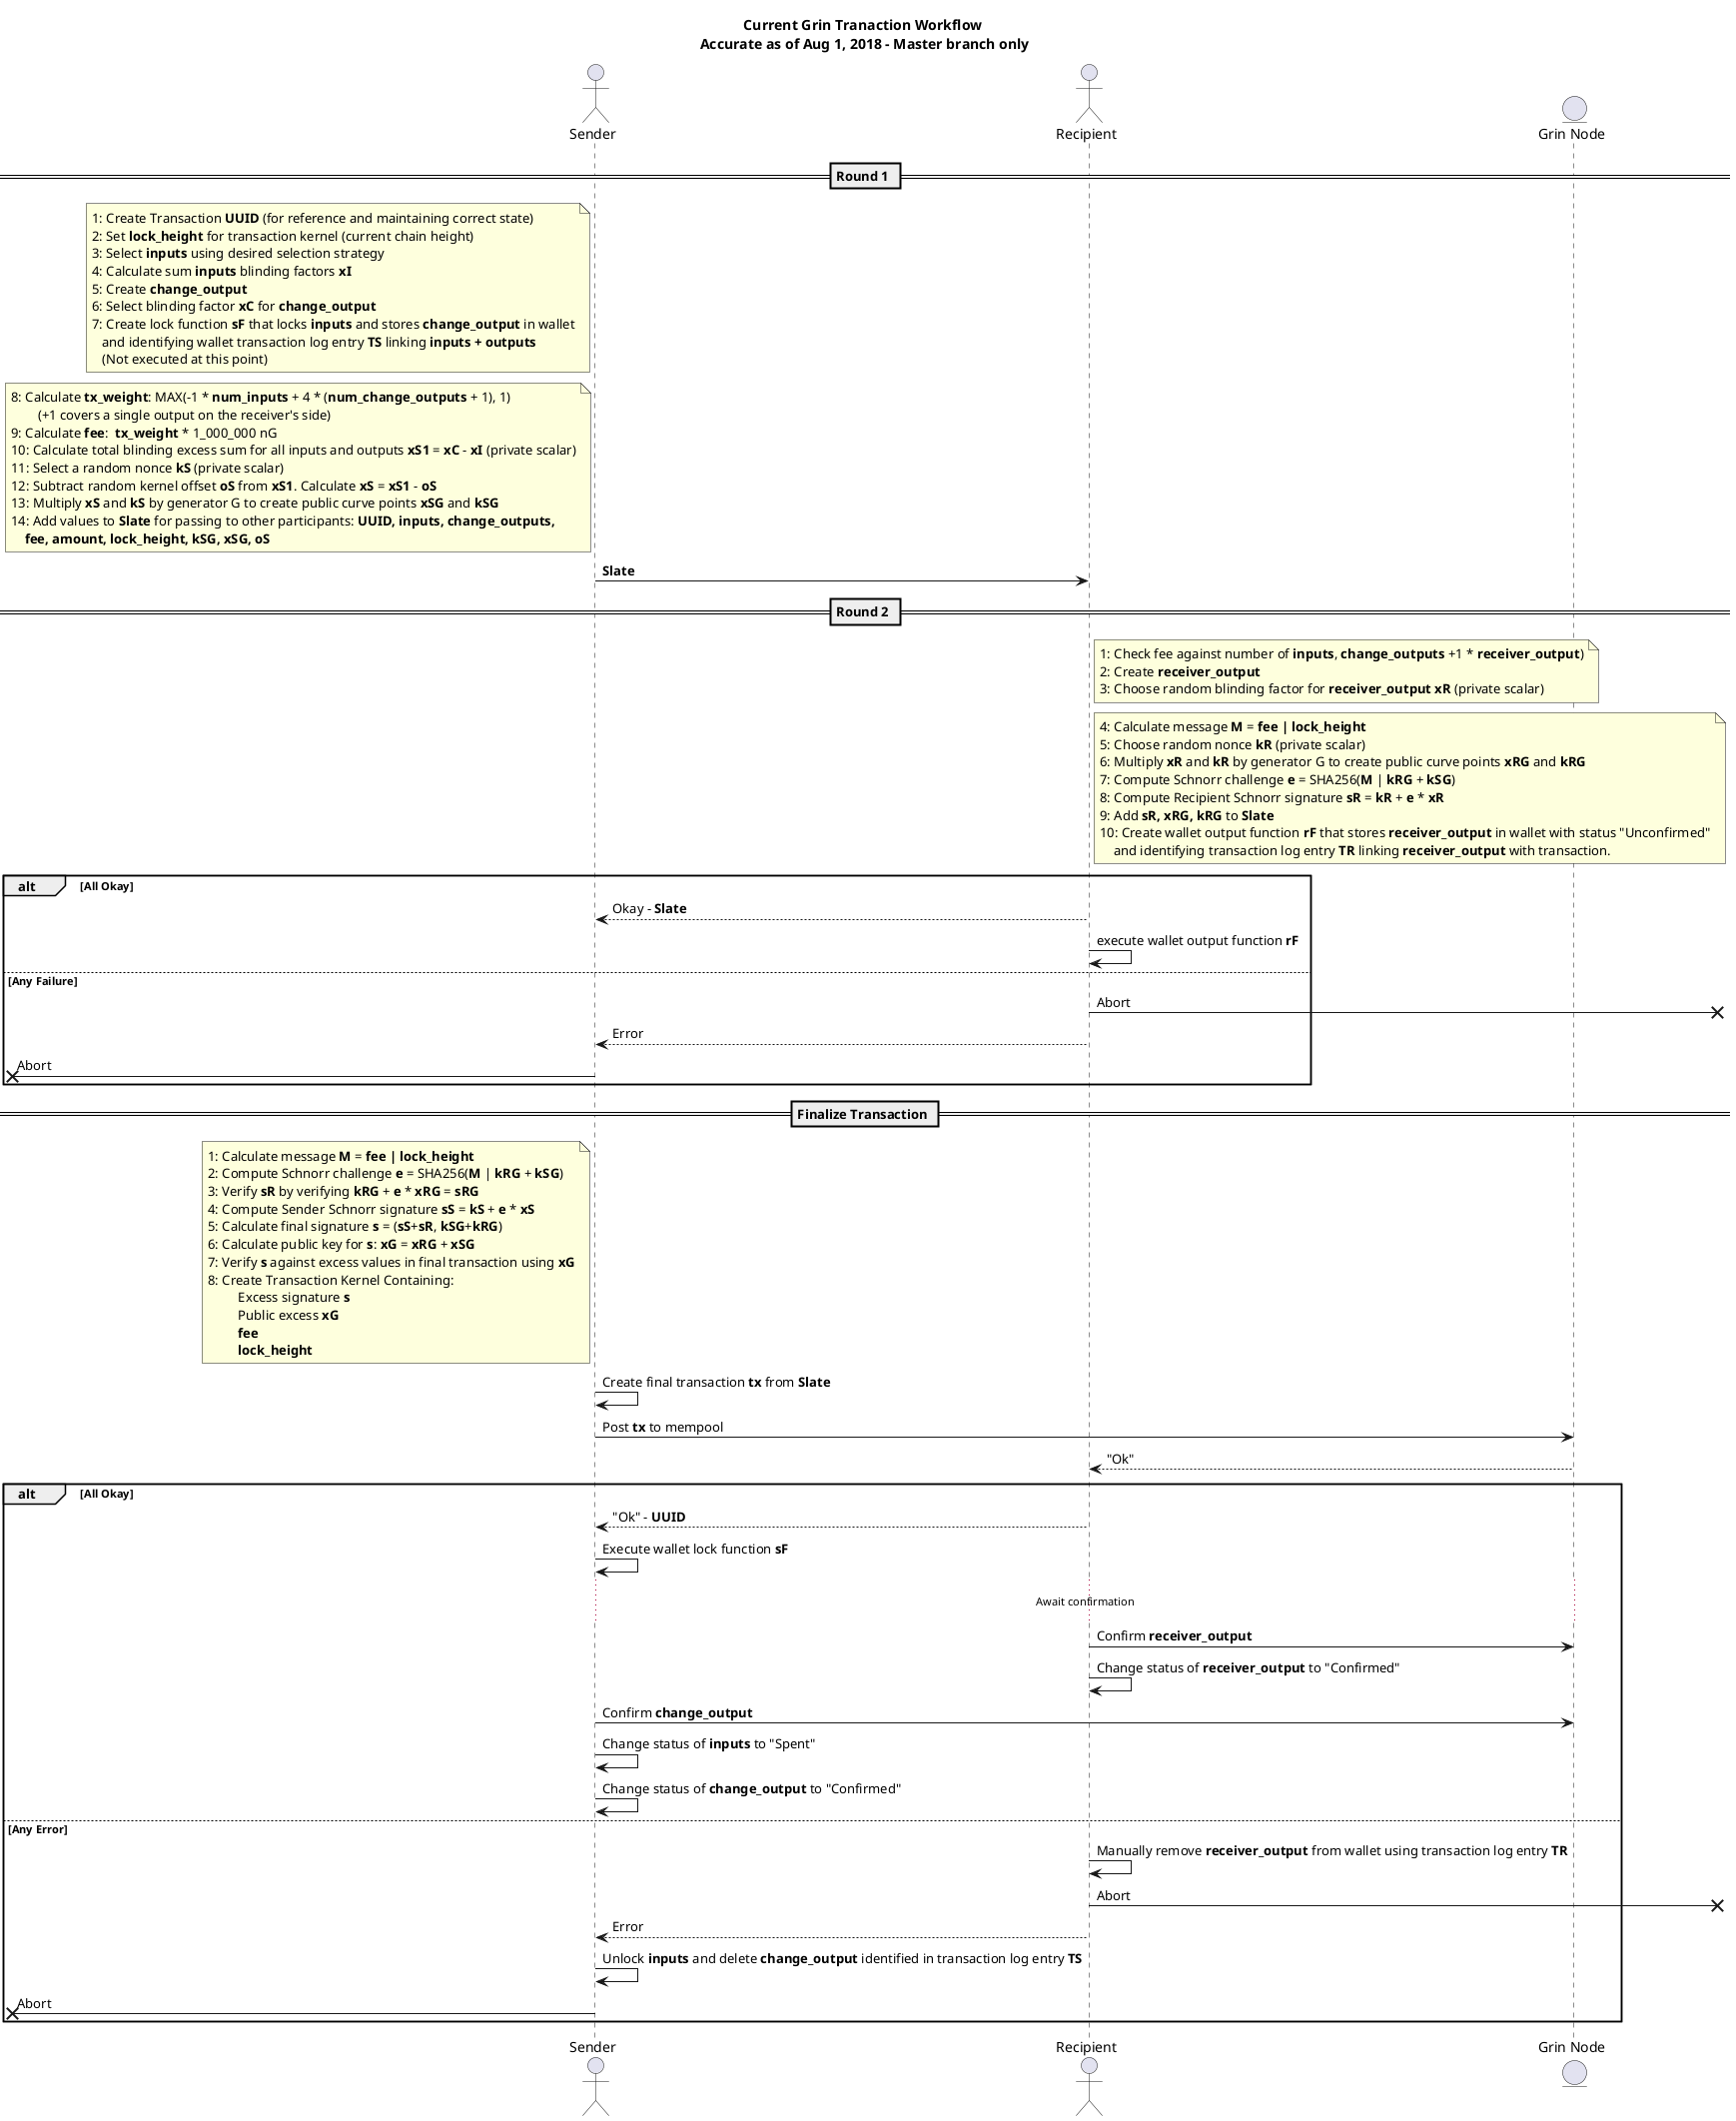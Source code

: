 @startuml grin-transaction

title 
**Current Grin Tranaction Workflow** 
Accurate as of Aug 1, 2018 - Master branch only
end title

actor "Sender" as sender
actor "Recipient" as recipient
entity "Grin Node" as grin_node

== Round 1 ==

note left of sender
	1: Create Transaction **UUID** (for reference and maintaining correct state)
	2: Set **lock_height** for transaction kernel (current chain height)
	3: Select **inputs** using desired selection strategy
	4: Calculate sum **inputs** blinding factors **xI**
	5: Create **change_output**
	6: Select blinding factor **xC** for **change_output**
	7: Create lock function **sF** that locks **inputs** and stores **change_output** in wallet
	   and identifying wallet transaction log entry **TS** linking **inputs + outputs**
	   (Not executed at this point)
end note
note left of sender
	8: Calculate **tx_weight**: MAX(-1 * **num_inputs** + 4 * (**num_change_outputs** + 1), 1)
		(+1 covers a single output on the receiver's side)
	9: Calculate **fee**:  **tx_weight** * 1_000_000 nG
	10: Calculate total blinding excess sum for all inputs and outputs **xS1** = **xC** - **xI** (private scalar)
	11: Select a random nonce **kS** (private scalar)
	12: Subtract random kernel offset **oS** from **xS1**. Calculate **xS** = **xS1** - **oS**
	13: Multiply **xS** and **kS** by generator G to create public curve points **xSG** and **kSG**
	14: Add values to **Slate** for passing to other participants: **UUID, inputs, change_outputs,**
	    **fee, amount, lock_height, kSG, xSG, oS**
end note
sender -> recipient: **Slate**
== Round 2 ==
note right of recipient
	1: Check fee against number of **inputs**, **change_outputs** +1 * **receiver_output**)
	2: Create **receiver_output**
	3: Choose random blinding factor for **receiver_output** **xR** (private scalar)
end note
note right of recipient
	4: Calculate message **M** = **fee | lock_height **
	5: Choose random nonce **kR** (private scalar)
	6: Multiply **xR** and **kR** by generator G to create public curve points **xRG** and **kRG**
	7: Compute Schnorr challenge **e** = SHA256(**M** | **kRG** + **kSG**)
	8: Compute Recipient Schnorr signature **sR** = **kR** + **e** * **xR**
	9: Add **sR, xRG, kRG** to **Slate**
	10: Create wallet output function **rF** that stores **receiver_output** in wallet with status "Unconfirmed"
	    and identifying transaction log entry **TR** linking **receiver_output** with transaction.
end note
alt All Okay
recipient --> sender: Okay - **Slate**
recipient -> recipient: execute wallet output function **rF**
else Any Failure
recipient ->x]: Abort
recipient --> sender: Error
[x<- sender: Abort
end
== Finalize Transaction ==
note left of sender
	1: Calculate message **M** = **fee | lock_height **
	2: Compute Schnorr challenge **e** = SHA256(**M** | **kRG** + **kSG**)
	3: Verify **sR** by verifying **kRG** + **e** * **xRG** = **sRG**
	4: Compute Sender Schnorr signature **sS** = **kS** + **e** * **xS**
	5: Calculate final signature **s** = (**sS**+**sR**, **kSG**+**kRG**)
	6: Calculate public key for **s**: **xG** = **xRG** + **xSG**
	7: Verify **s** against excess values in final transaction using **xG**
	8: Create Transaction Kernel Containing:
		 Excess signature **s**
		 Public excess **xG**
		 **fee**
		 **lock_height**
end note
sender -> sender: Create final transaction **tx** from **Slate**
sender -> grin_node: Post **tx** to mempool
grin_node --> recipient: "Ok"
alt All Okay
recipient --> sender: "Ok" - **UUID**
sender -> sender: Execute wallet lock function **sF**
...Await confirmation...
recipient -> grin_node: Confirm **receiver_output**
recipient -> recipient: Change status of **receiver_output** to "Confirmed"
sender -> grin_node: Confirm **change_output**
sender -> sender: Change status of **inputs** to "Spent"
sender -> sender: Change status of **change_output** to "Confirmed"
else Any Error
recipient -> recipient: Manually remove **receiver_output** from wallet using transaction log entry **TR**
recipient ->x]: Abort
recipient --> sender: Error
sender -> sender: Unlock **inputs** and delete **change_output** identified in transaction log entry **TS**
[x<- sender: Abort
end


@enduml